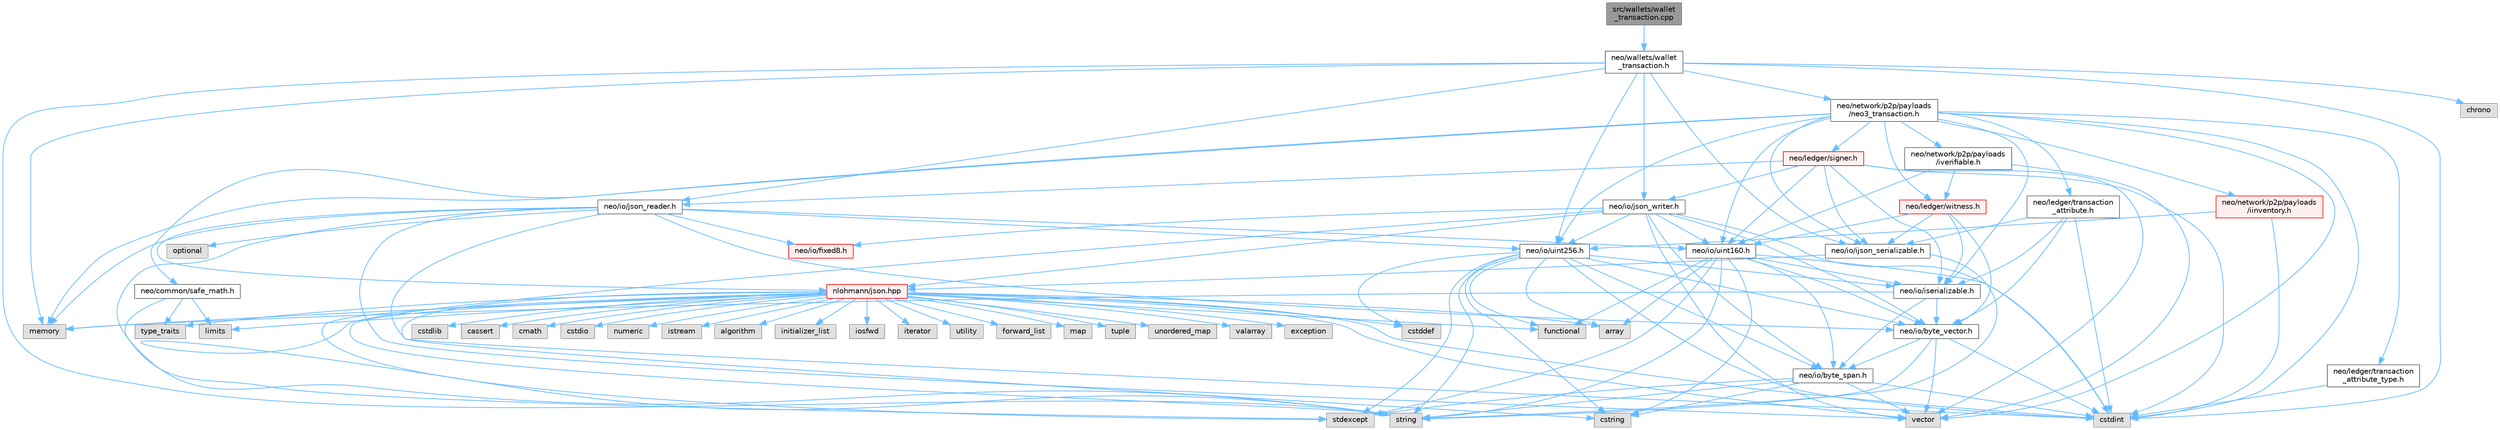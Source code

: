 digraph "src/wallets/wallet_transaction.cpp"
{
 // LATEX_PDF_SIZE
  bgcolor="transparent";
  edge [fontname=Helvetica,fontsize=10,labelfontname=Helvetica,labelfontsize=10];
  node [fontname=Helvetica,fontsize=10,shape=box,height=0.2,width=0.4];
  Node1 [id="Node000001",label="src/wallets/wallet\l_transaction.cpp",height=0.2,width=0.4,color="gray40", fillcolor="grey60", style="filled", fontcolor="black",tooltip=" "];
  Node1 -> Node2 [id="edge1_Node000001_Node000002",color="steelblue1",style="solid",tooltip=" "];
  Node2 [id="Node000002",label="neo/wallets/wallet\l_transaction.h",height=0.2,width=0.4,color="grey40", fillcolor="white", style="filled",URL="$wallet__transaction_8h.html",tooltip=" "];
  Node2 -> Node3 [id="edge2_Node000002_Node000003",color="steelblue1",style="solid",tooltip=" "];
  Node3 [id="Node000003",label="neo/io/ijson_serializable.h",height=0.2,width=0.4,color="grey40", fillcolor="white", style="filled",URL="$ijson__serializable_8h.html",tooltip=" "];
  Node3 -> Node4 [id="edge3_Node000003_Node000004",color="steelblue1",style="solid",tooltip=" "];
  Node4 [id="Node000004",label="nlohmann/json.hpp",height=0.2,width=0.4,color="red", fillcolor="#FFF0F0", style="filled",URL="$json_8hpp.html",tooltip=" "];
  Node4 -> Node5 [id="edge4_Node000004_Node000005",color="steelblue1",style="solid",tooltip=" "];
  Node5 [id="Node000005",label="algorithm",height=0.2,width=0.4,color="grey60", fillcolor="#E0E0E0", style="filled",tooltip=" "];
  Node4 -> Node6 [id="edge5_Node000004_Node000006",color="steelblue1",style="solid",tooltip=" "];
  Node6 [id="Node000006",label="cstddef",height=0.2,width=0.4,color="grey60", fillcolor="#E0E0E0", style="filled",tooltip=" "];
  Node4 -> Node7 [id="edge6_Node000004_Node000007",color="steelblue1",style="solid",tooltip=" "];
  Node7 [id="Node000007",label="functional",height=0.2,width=0.4,color="grey60", fillcolor="#E0E0E0", style="filled",tooltip=" "];
  Node4 -> Node8 [id="edge7_Node000004_Node000008",color="steelblue1",style="solid",tooltip=" "];
  Node8 [id="Node000008",label="initializer_list",height=0.2,width=0.4,color="grey60", fillcolor="#E0E0E0", style="filled",tooltip=" "];
  Node4 -> Node9 [id="edge8_Node000004_Node000009",color="steelblue1",style="solid",tooltip=" "];
  Node9 [id="Node000009",label="iosfwd",height=0.2,width=0.4,color="grey60", fillcolor="#E0E0E0", style="filled",tooltip=" "];
  Node4 -> Node10 [id="edge9_Node000004_Node000010",color="steelblue1",style="solid",tooltip=" "];
  Node10 [id="Node000010",label="iterator",height=0.2,width=0.4,color="grey60", fillcolor="#E0E0E0", style="filled",tooltip=" "];
  Node4 -> Node11 [id="edge10_Node000004_Node000011",color="steelblue1",style="solid",tooltip=" "];
  Node11 [id="Node000011",label="memory",height=0.2,width=0.4,color="grey60", fillcolor="#E0E0E0", style="filled",tooltip=" "];
  Node4 -> Node12 [id="edge11_Node000004_Node000012",color="steelblue1",style="solid",tooltip=" "];
  Node12 [id="Node000012",label="string",height=0.2,width=0.4,color="grey60", fillcolor="#E0E0E0", style="filled",tooltip=" "];
  Node4 -> Node13 [id="edge12_Node000004_Node000013",color="steelblue1",style="solid",tooltip=" "];
  Node13 [id="Node000013",label="utility",height=0.2,width=0.4,color="grey60", fillcolor="#E0E0E0", style="filled",tooltip=" "];
  Node4 -> Node14 [id="edge13_Node000004_Node000014",color="steelblue1",style="solid",tooltip=" "];
  Node14 [id="Node000014",label="vector",height=0.2,width=0.4,color="grey60", fillcolor="#E0E0E0", style="filled",tooltip=" "];
  Node4 -> Node15 [id="edge14_Node000004_Node000015",color="steelblue1",style="solid",tooltip=" "];
  Node15 [id="Node000015",label="array",height=0.2,width=0.4,color="grey60", fillcolor="#E0E0E0", style="filled",tooltip=" "];
  Node4 -> Node16 [id="edge15_Node000004_Node000016",color="steelblue1",style="solid",tooltip=" "];
  Node16 [id="Node000016",label="forward_list",height=0.2,width=0.4,color="grey60", fillcolor="#E0E0E0", style="filled",tooltip=" "];
  Node4 -> Node17 [id="edge16_Node000004_Node000017",color="steelblue1",style="solid",tooltip=" "];
  Node17 [id="Node000017",label="map",height=0.2,width=0.4,color="grey60", fillcolor="#E0E0E0", style="filled",tooltip=" "];
  Node4 -> Node18 [id="edge17_Node000004_Node000018",color="steelblue1",style="solid",tooltip=" "];
  Node18 [id="Node000018",label="tuple",height=0.2,width=0.4,color="grey60", fillcolor="#E0E0E0", style="filled",tooltip=" "];
  Node4 -> Node19 [id="edge18_Node000004_Node000019",color="steelblue1",style="solid",tooltip=" "];
  Node19 [id="Node000019",label="type_traits",height=0.2,width=0.4,color="grey60", fillcolor="#E0E0E0", style="filled",tooltip=" "];
  Node4 -> Node20 [id="edge19_Node000004_Node000020",color="steelblue1",style="solid",tooltip=" "];
  Node20 [id="Node000020",label="unordered_map",height=0.2,width=0.4,color="grey60", fillcolor="#E0E0E0", style="filled",tooltip=" "];
  Node4 -> Node21 [id="edge20_Node000004_Node000021",color="steelblue1",style="solid",tooltip=" "];
  Node21 [id="Node000021",label="valarray",height=0.2,width=0.4,color="grey60", fillcolor="#E0E0E0", style="filled",tooltip=" "];
  Node4 -> Node22 [id="edge21_Node000004_Node000022",color="steelblue1",style="solid",tooltip=" "];
  Node22 [id="Node000022",label="exception",height=0.2,width=0.4,color="grey60", fillcolor="#E0E0E0", style="filled",tooltip=" "];
  Node4 -> Node23 [id="edge22_Node000004_Node000023",color="steelblue1",style="solid",tooltip=" "];
  Node23 [id="Node000023",label="stdexcept",height=0.2,width=0.4,color="grey60", fillcolor="#E0E0E0", style="filled",tooltip=" "];
  Node4 -> Node24 [id="edge23_Node000004_Node000024",color="steelblue1",style="solid",tooltip=" "];
  Node24 [id="Node000024",label="cstdint",height=0.2,width=0.4,color="grey60", fillcolor="#E0E0E0", style="filled",tooltip=" "];
  Node4 -> Node25 [id="edge24_Node000004_Node000025",color="steelblue1",style="solid",tooltip=" "];
  Node25 [id="Node000025",label="cstdlib",height=0.2,width=0.4,color="grey60", fillcolor="#E0E0E0", style="filled",tooltip=" "];
  Node4 -> Node26 [id="edge25_Node000004_Node000026",color="steelblue1",style="solid",tooltip=" "];
  Node26 [id="Node000026",label="cassert",height=0.2,width=0.4,color="grey60", fillcolor="#E0E0E0", style="filled",tooltip=" "];
  Node4 -> Node27 [id="edge26_Node000004_Node000027",color="steelblue1",style="solid",tooltip=" "];
  Node27 [id="Node000027",label="limits",height=0.2,width=0.4,color="grey60", fillcolor="#E0E0E0", style="filled",tooltip=" "];
  Node4 -> Node28 [id="edge27_Node000004_Node000028",color="steelblue1",style="solid",tooltip=" "];
  Node28 [id="Node000028",label="cstring",height=0.2,width=0.4,color="grey60", fillcolor="#E0E0E0", style="filled",tooltip=" "];
  Node4 -> Node29 [id="edge28_Node000004_Node000029",color="steelblue1",style="solid",tooltip=" "];
  Node29 [id="Node000029",label="cmath",height=0.2,width=0.4,color="grey60", fillcolor="#E0E0E0", style="filled",tooltip=" "];
  Node4 -> Node30 [id="edge29_Node000004_Node000030",color="steelblue1",style="solid",tooltip=" "];
  Node30 [id="Node000030",label="cstdio",height=0.2,width=0.4,color="grey60", fillcolor="#E0E0E0", style="filled",tooltip=" "];
  Node4 -> Node31 [id="edge30_Node000004_Node000031",color="steelblue1",style="solid",tooltip=" "];
  Node31 [id="Node000031",label="numeric",height=0.2,width=0.4,color="grey60", fillcolor="#E0E0E0", style="filled",tooltip=" "];
  Node4 -> Node32 [id="edge31_Node000004_Node000032",color="steelblue1",style="solid",tooltip=" "];
  Node32 [id="Node000032",label="istream",height=0.2,width=0.4,color="grey60", fillcolor="#E0E0E0", style="filled",tooltip=" "];
  Node3 -> Node12 [id="edge32_Node000003_Node000012",color="steelblue1",style="solid",tooltip=" "];
  Node2 -> Node39 [id="edge33_Node000002_Node000039",color="steelblue1",style="solid",tooltip=" "];
  Node39 [id="Node000039",label="neo/io/json_reader.h",height=0.2,width=0.4,color="grey40", fillcolor="white", style="filled",URL="$json__reader_8h.html",tooltip=" "];
  Node39 -> Node40 [id="edge34_Node000039_Node000040",color="steelblue1",style="solid",tooltip=" "];
  Node40 [id="Node000040",label="neo/io/byte_vector.h",height=0.2,width=0.4,color="grey40", fillcolor="white", style="filled",URL="$io_2byte__vector_8h.html",tooltip=" "];
  Node40 -> Node41 [id="edge35_Node000040_Node000041",color="steelblue1",style="solid",tooltip=" "];
  Node41 [id="Node000041",label="neo/io/byte_span.h",height=0.2,width=0.4,color="grey40", fillcolor="white", style="filled",URL="$io_2byte__span_8h.html",tooltip=" "];
  Node41 -> Node24 [id="edge36_Node000041_Node000024",color="steelblue1",style="solid",tooltip=" "];
  Node41 -> Node28 [id="edge37_Node000041_Node000028",color="steelblue1",style="solid",tooltip=" "];
  Node41 -> Node23 [id="edge38_Node000041_Node000023",color="steelblue1",style="solid",tooltip=" "];
  Node41 -> Node12 [id="edge39_Node000041_Node000012",color="steelblue1",style="solid",tooltip=" "];
  Node41 -> Node14 [id="edge40_Node000041_Node000014",color="steelblue1",style="solid",tooltip=" "];
  Node40 -> Node24 [id="edge41_Node000040_Node000024",color="steelblue1",style="solid",tooltip=" "];
  Node40 -> Node12 [id="edge42_Node000040_Node000012",color="steelblue1",style="solid",tooltip=" "];
  Node40 -> Node14 [id="edge43_Node000040_Node000014",color="steelblue1",style="solid",tooltip=" "];
  Node39 -> Node42 [id="edge44_Node000039_Node000042",color="steelblue1",style="solid",tooltip=" "];
  Node42 [id="Node000042",label="neo/io/fixed8.h",height=0.2,width=0.4,color="red", fillcolor="#FFF0F0", style="filled",URL="$io_2fixed8_8h.html",tooltip=" "];
  Node39 -> Node44 [id="edge45_Node000039_Node000044",color="steelblue1",style="solid",tooltip=" "];
  Node44 [id="Node000044",label="neo/io/uint160.h",height=0.2,width=0.4,color="grey40", fillcolor="white", style="filled",URL="$uint160_8h.html",tooltip=" "];
  Node44 -> Node41 [id="edge46_Node000044_Node000041",color="steelblue1",style="solid",tooltip=" "];
  Node44 -> Node40 [id="edge47_Node000044_Node000040",color="steelblue1",style="solid",tooltip=" "];
  Node44 -> Node45 [id="edge48_Node000044_Node000045",color="steelblue1",style="solid",tooltip=" "];
  Node45 [id="Node000045",label="neo/io/iserializable.h",height=0.2,width=0.4,color="grey40", fillcolor="white", style="filled",URL="$iserializable_8h.html",tooltip=" "];
  Node45 -> Node41 [id="edge49_Node000045_Node000041",color="steelblue1",style="solid",tooltip=" "];
  Node45 -> Node40 [id="edge50_Node000045_Node000040",color="steelblue1",style="solid",tooltip=" "];
  Node45 -> Node11 [id="edge51_Node000045_Node000011",color="steelblue1",style="solid",tooltip=" "];
  Node44 -> Node15 [id="edge52_Node000044_Node000015",color="steelblue1",style="solid",tooltip=" "];
  Node44 -> Node24 [id="edge53_Node000044_Node000024",color="steelblue1",style="solid",tooltip=" "];
  Node44 -> Node28 [id="edge54_Node000044_Node000028",color="steelblue1",style="solid",tooltip=" "];
  Node44 -> Node7 [id="edge55_Node000044_Node000007",color="steelblue1",style="solid",tooltip=" "];
  Node44 -> Node23 [id="edge56_Node000044_Node000023",color="steelblue1",style="solid",tooltip=" "];
  Node44 -> Node12 [id="edge57_Node000044_Node000012",color="steelblue1",style="solid",tooltip=" "];
  Node39 -> Node46 [id="edge58_Node000039_Node000046",color="steelblue1",style="solid",tooltip=" "];
  Node46 [id="Node000046",label="neo/io/uint256.h",height=0.2,width=0.4,color="grey40", fillcolor="white", style="filled",URL="$uint256_8h.html",tooltip=" "];
  Node46 -> Node41 [id="edge59_Node000046_Node000041",color="steelblue1",style="solid",tooltip=" "];
  Node46 -> Node40 [id="edge60_Node000046_Node000040",color="steelblue1",style="solid",tooltip=" "];
  Node46 -> Node45 [id="edge61_Node000046_Node000045",color="steelblue1",style="solid",tooltip=" "];
  Node46 -> Node15 [id="edge62_Node000046_Node000015",color="steelblue1",style="solid",tooltip=" "];
  Node46 -> Node6 [id="edge63_Node000046_Node000006",color="steelblue1",style="solid",tooltip=" "];
  Node46 -> Node24 [id="edge64_Node000046_Node000024",color="steelblue1",style="solid",tooltip=" "];
  Node46 -> Node28 [id="edge65_Node000046_Node000028",color="steelblue1",style="solid",tooltip=" "];
  Node46 -> Node7 [id="edge66_Node000046_Node000007",color="steelblue1",style="solid",tooltip=" "];
  Node46 -> Node23 [id="edge67_Node000046_Node000023",color="steelblue1",style="solid",tooltip=" "];
  Node46 -> Node12 [id="edge68_Node000046_Node000012",color="steelblue1",style="solid",tooltip=" "];
  Node39 -> Node24 [id="edge69_Node000039_Node000024",color="steelblue1",style="solid",tooltip=" "];
  Node39 -> Node11 [id="edge70_Node000039_Node000011",color="steelblue1",style="solid",tooltip=" "];
  Node39 -> Node4 [id="edge71_Node000039_Node000004",color="steelblue1",style="solid",tooltip=" "];
  Node39 -> Node47 [id="edge72_Node000039_Node000047",color="steelblue1",style="solid",tooltip=" "];
  Node47 [id="Node000047",label="optional",height=0.2,width=0.4,color="grey60", fillcolor="#E0E0E0", style="filled",tooltip=" "];
  Node39 -> Node12 [id="edge73_Node000039_Node000012",color="steelblue1",style="solid",tooltip=" "];
  Node39 -> Node14 [id="edge74_Node000039_Node000014",color="steelblue1",style="solid",tooltip=" "];
  Node2 -> Node48 [id="edge75_Node000002_Node000048",color="steelblue1",style="solid",tooltip=" "];
  Node48 [id="Node000048",label="neo/io/json_writer.h",height=0.2,width=0.4,color="grey40", fillcolor="white", style="filled",URL="$json__writer_8h.html",tooltip=" "];
  Node48 -> Node41 [id="edge76_Node000048_Node000041",color="steelblue1",style="solid",tooltip=" "];
  Node48 -> Node40 [id="edge77_Node000048_Node000040",color="steelblue1",style="solid",tooltip=" "];
  Node48 -> Node42 [id="edge78_Node000048_Node000042",color="steelblue1",style="solid",tooltip=" "];
  Node48 -> Node44 [id="edge79_Node000048_Node000044",color="steelblue1",style="solid",tooltip=" "];
  Node48 -> Node46 [id="edge80_Node000048_Node000046",color="steelblue1",style="solid",tooltip=" "];
  Node48 -> Node24 [id="edge81_Node000048_Node000024",color="steelblue1",style="solid",tooltip=" "];
  Node48 -> Node4 [id="edge82_Node000048_Node000004",color="steelblue1",style="solid",tooltip=" "];
  Node48 -> Node12 [id="edge83_Node000048_Node000012",color="steelblue1",style="solid",tooltip=" "];
  Node48 -> Node14 [id="edge84_Node000048_Node000014",color="steelblue1",style="solid",tooltip=" "];
  Node2 -> Node46 [id="edge85_Node000002_Node000046",color="steelblue1",style="solid",tooltip=" "];
  Node2 -> Node49 [id="edge86_Node000002_Node000049",color="steelblue1",style="solid",tooltip=" "];
  Node49 [id="Node000049",label="neo/network/p2p/payloads\l/neo3_transaction.h",height=0.2,width=0.4,color="grey40", fillcolor="white", style="filled",URL="$neo3__transaction_8h.html",tooltip=" "];
  Node49 -> Node50 [id="edge87_Node000049_Node000050",color="steelblue1",style="solid",tooltip=" "];
  Node50 [id="Node000050",label="neo/common/safe_math.h",height=0.2,width=0.4,color="grey40", fillcolor="white", style="filled",URL="$safe__math_8h.html",tooltip=" "];
  Node50 -> Node27 [id="edge88_Node000050_Node000027",color="steelblue1",style="solid",tooltip=" "];
  Node50 -> Node23 [id="edge89_Node000050_Node000023",color="steelblue1",style="solid",tooltip=" "];
  Node50 -> Node19 [id="edge90_Node000050_Node000019",color="steelblue1",style="solid",tooltip=" "];
  Node49 -> Node3 [id="edge91_Node000049_Node000003",color="steelblue1",style="solid",tooltip=" "];
  Node49 -> Node45 [id="edge92_Node000049_Node000045",color="steelblue1",style="solid",tooltip=" "];
  Node49 -> Node44 [id="edge93_Node000049_Node000044",color="steelblue1",style="solid",tooltip=" "];
  Node49 -> Node46 [id="edge94_Node000049_Node000046",color="steelblue1",style="solid",tooltip=" "];
  Node49 -> Node51 [id="edge95_Node000049_Node000051",color="steelblue1",style="solid",tooltip=" "];
  Node51 [id="Node000051",label="neo/ledger/signer.h",height=0.2,width=0.4,color="red", fillcolor="#FFF0F0", style="filled",URL="$signer_8h.html",tooltip=" "];
  Node51 -> Node3 [id="edge96_Node000051_Node000003",color="steelblue1",style="solid",tooltip=" "];
  Node51 -> Node45 [id="edge97_Node000051_Node000045",color="steelblue1",style="solid",tooltip=" "];
  Node51 -> Node39 [id="edge98_Node000051_Node000039",color="steelblue1",style="solid",tooltip=" "];
  Node51 -> Node48 [id="edge99_Node000051_Node000048",color="steelblue1",style="solid",tooltip=" "];
  Node51 -> Node44 [id="edge100_Node000051_Node000044",color="steelblue1",style="solid",tooltip=" "];
  Node51 -> Node24 [id="edge101_Node000051_Node000024",color="steelblue1",style="solid",tooltip=" "];
  Node51 -> Node14 [id="edge102_Node000051_Node000014",color="steelblue1",style="solid",tooltip=" "];
  Node49 -> Node56 [id="edge103_Node000049_Node000056",color="steelblue1",style="solid",tooltip=" "];
  Node56 [id="Node000056",label="neo/ledger/transaction\l_attribute.h",height=0.2,width=0.4,color="grey40", fillcolor="white", style="filled",URL="$transaction__attribute_8h.html",tooltip=" "];
  Node56 -> Node40 [id="edge104_Node000056_Node000040",color="steelblue1",style="solid",tooltip=" "];
  Node56 -> Node3 [id="edge105_Node000056_Node000003",color="steelblue1",style="solid",tooltip=" "];
  Node56 -> Node45 [id="edge106_Node000056_Node000045",color="steelblue1",style="solid",tooltip=" "];
  Node56 -> Node24 [id="edge107_Node000056_Node000024",color="steelblue1",style="solid",tooltip=" "];
  Node49 -> Node57 [id="edge108_Node000049_Node000057",color="steelblue1",style="solid",tooltip=" "];
  Node57 [id="Node000057",label="neo/ledger/transaction\l_attribute_type.h",height=0.2,width=0.4,color="grey40", fillcolor="white", style="filled",URL="$transaction__attribute__type_8h.html",tooltip=" "];
  Node57 -> Node24 [id="edge109_Node000057_Node000024",color="steelblue1",style="solid",tooltip=" "];
  Node49 -> Node58 [id="edge110_Node000049_Node000058",color="steelblue1",style="solid",tooltip=" "];
  Node58 [id="Node000058",label="neo/ledger/witness.h",height=0.2,width=0.4,color="red", fillcolor="#FFF0F0", style="filled",URL="$ledger_2witness_8h.html",tooltip=" "];
  Node58 -> Node40 [id="edge111_Node000058_Node000040",color="steelblue1",style="solid",tooltip=" "];
  Node58 -> Node3 [id="edge112_Node000058_Node000003",color="steelblue1",style="solid",tooltip=" "];
  Node58 -> Node45 [id="edge113_Node000058_Node000045",color="steelblue1",style="solid",tooltip=" "];
  Node58 -> Node44 [id="edge114_Node000058_Node000044",color="steelblue1",style="solid",tooltip=" "];
  Node49 -> Node59 [id="edge115_Node000049_Node000059",color="steelblue1",style="solid",tooltip=" "];
  Node59 [id="Node000059",label="neo/network/p2p/payloads\l/iinventory.h",height=0.2,width=0.4,color="red", fillcolor="#FFF0F0", style="filled",URL="$payloads_2iinventory_8h.html",tooltip=" "];
  Node59 -> Node46 [id="edge116_Node000059_Node000046",color="steelblue1",style="solid",tooltip=" "];
  Node59 -> Node24 [id="edge117_Node000059_Node000024",color="steelblue1",style="solid",tooltip=" "];
  Node49 -> Node61 [id="edge118_Node000049_Node000061",color="steelblue1",style="solid",tooltip=" "];
  Node61 [id="Node000061",label="neo/network/p2p/payloads\l/iverifiable.h",height=0.2,width=0.4,color="grey40", fillcolor="white", style="filled",URL="$iverifiable_8h.html",tooltip=" "];
  Node61 -> Node44 [id="edge119_Node000061_Node000044",color="steelblue1",style="solid",tooltip=" "];
  Node61 -> Node58 [id="edge120_Node000061_Node000058",color="steelblue1",style="solid",tooltip=" "];
  Node61 -> Node14 [id="edge121_Node000061_Node000014",color="steelblue1",style="solid",tooltip=" "];
  Node49 -> Node24 [id="edge122_Node000049_Node000024",color="steelblue1",style="solid",tooltip=" "];
  Node49 -> Node11 [id="edge123_Node000049_Node000011",color="steelblue1",style="solid",tooltip=" "];
  Node49 -> Node14 [id="edge124_Node000049_Node000014",color="steelblue1",style="solid",tooltip=" "];
  Node2 -> Node62 [id="edge125_Node000002_Node000062",color="steelblue1",style="solid",tooltip=" "];
  Node62 [id="Node000062",label="chrono",height=0.2,width=0.4,color="grey60", fillcolor="#E0E0E0", style="filled",tooltip=" "];
  Node2 -> Node24 [id="edge126_Node000002_Node000024",color="steelblue1",style="solid",tooltip=" "];
  Node2 -> Node11 [id="edge127_Node000002_Node000011",color="steelblue1",style="solid",tooltip=" "];
  Node2 -> Node12 [id="edge128_Node000002_Node000012",color="steelblue1",style="solid",tooltip=" "];
}

